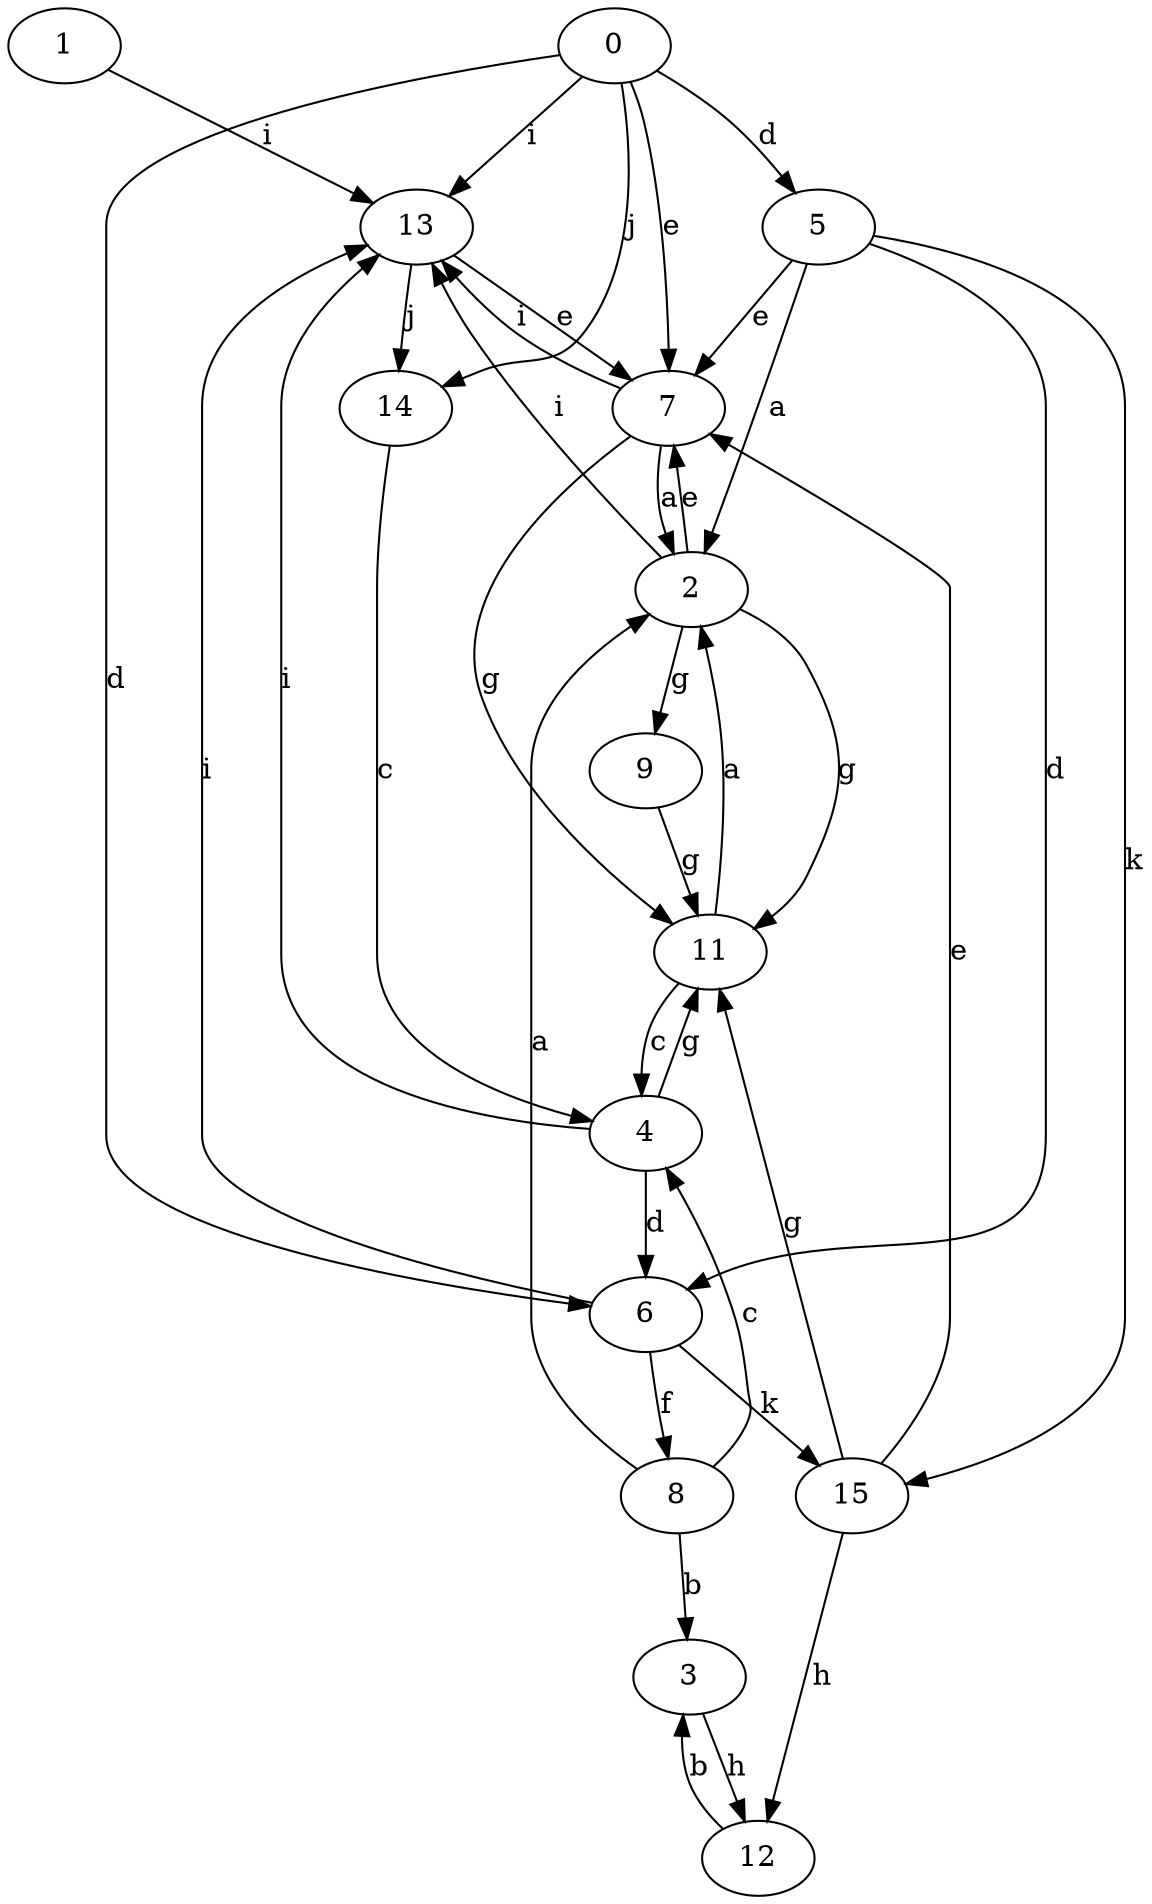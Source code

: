 strict digraph  {
1;
2;
3;
4;
5;
0;
6;
7;
8;
9;
11;
12;
13;
14;
15;
1 -> 13  [label=i];
2 -> 7  [label=e];
2 -> 9  [label=g];
2 -> 11  [label=g];
2 -> 13  [label=i];
3 -> 12  [label=h];
4 -> 6  [label=d];
4 -> 11  [label=g];
4 -> 13  [label=i];
5 -> 2  [label=a];
5 -> 6  [label=d];
5 -> 7  [label=e];
5 -> 15  [label=k];
0 -> 5  [label=d];
0 -> 6  [label=d];
0 -> 7  [label=e];
0 -> 13  [label=i];
0 -> 14  [label=j];
6 -> 8  [label=f];
6 -> 13  [label=i];
6 -> 15  [label=k];
7 -> 2  [label=a];
7 -> 11  [label=g];
7 -> 13  [label=i];
8 -> 2  [label=a];
8 -> 3  [label=b];
8 -> 4  [label=c];
9 -> 11  [label=g];
11 -> 2  [label=a];
11 -> 4  [label=c];
12 -> 3  [label=b];
13 -> 7  [label=e];
13 -> 14  [label=j];
14 -> 4  [label=c];
15 -> 7  [label=e];
15 -> 11  [label=g];
15 -> 12  [label=h];
}
